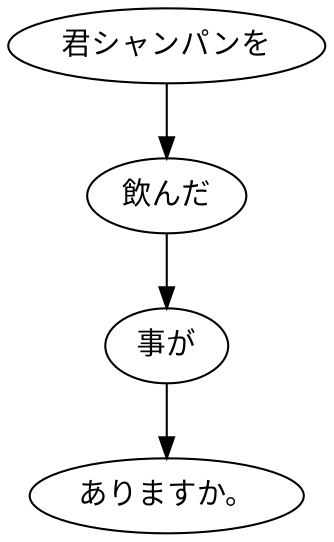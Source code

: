digraph graph8991 {
	node0 [label="君シャンパンを"];
	node1 [label="飲んだ"];
	node2 [label="事が"];
	node3 [label="ありますか。"];
	node0 -> node1;
	node1 -> node2;
	node2 -> node3;
}
